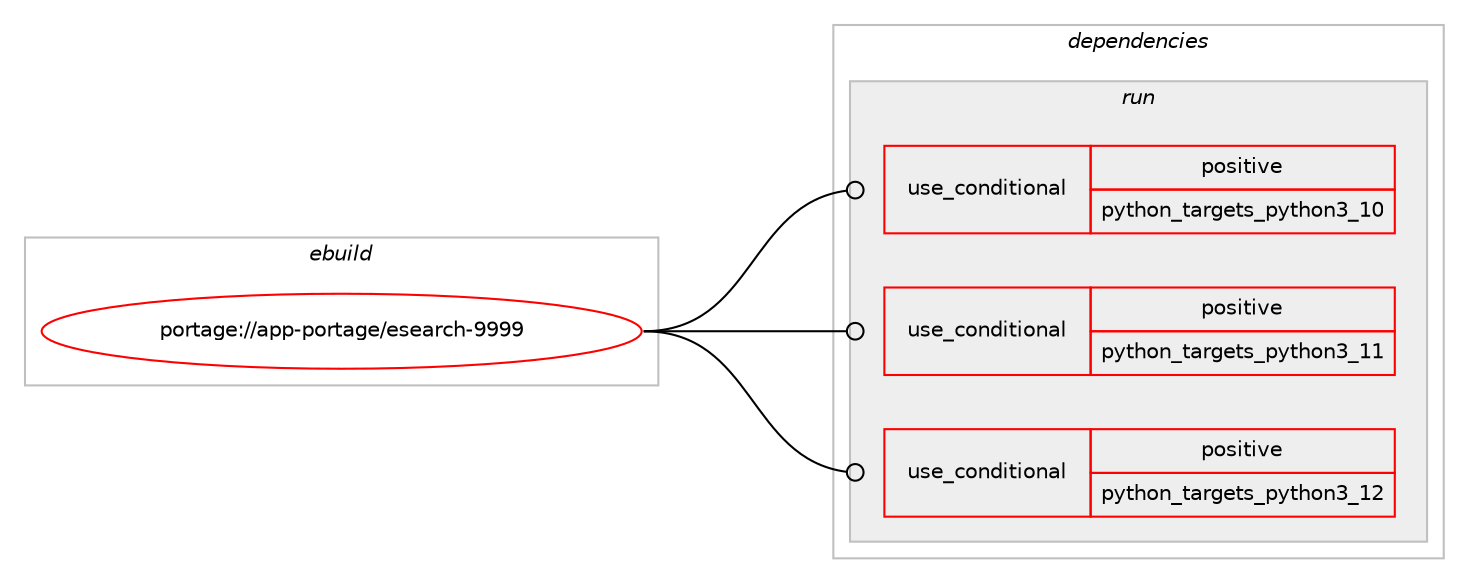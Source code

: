 digraph prolog {

# *************
# Graph options
# *************

newrank=true;
concentrate=true;
compound=true;
graph [rankdir=LR,fontname=Helvetica,fontsize=10,ranksep=1.5];#, ranksep=2.5, nodesep=0.2];
edge  [arrowhead=vee];
node  [fontname=Helvetica,fontsize=10];

# **********
# The ebuild
# **********

subgraph cluster_leftcol {
color=gray;
rank=same;
label=<<i>ebuild</i>>;
id [label="portage://app-portage/esearch-9999", color=red, width=4, href="../app-portage/esearch-9999.svg"];
}

# ****************
# The dependencies
# ****************

subgraph cluster_midcol {
color=gray;
label=<<i>dependencies</i>>;
subgraph cluster_compile {
fillcolor="#eeeeee";
style=filled;
label=<<i>compile</i>>;
# *** BEGIN UNKNOWN DEPENDENCY TYPE (TODO) ***
# id -> package_dependency(portage://app-portage/esearch-9999,install,no,sys-apps,portage,none,[,,],[],[])
# *** END UNKNOWN DEPENDENCY TYPE (TODO) ***

}
subgraph cluster_compileandrun {
fillcolor="#eeeeee";
style=filled;
label=<<i>compile and run</i>>;
}
subgraph cluster_run {
fillcolor="#eeeeee";
style=filled;
label=<<i>run</i>>;
subgraph cond13636 {
dependency22072 [label=<<TABLE BORDER="0" CELLBORDER="1" CELLSPACING="0" CELLPADDING="4"><TR><TD ROWSPAN="3" CELLPADDING="10">use_conditional</TD></TR><TR><TD>positive</TD></TR><TR><TD>python_targets_python3_10</TD></TR></TABLE>>, shape=none, color=red];
# *** BEGIN UNKNOWN DEPENDENCY TYPE (TODO) ***
# dependency22072 -> package_dependency(portage://app-portage/esearch-9999,run,no,dev-lang,python,none,[,,],[slot(3.10)],[use(enable(readline),positive)])
# *** END UNKNOWN DEPENDENCY TYPE (TODO) ***

}
id:e -> dependency22072:w [weight=20,style="solid",arrowhead="odot"];
subgraph cond13637 {
dependency22073 [label=<<TABLE BORDER="0" CELLBORDER="1" CELLSPACING="0" CELLPADDING="4"><TR><TD ROWSPAN="3" CELLPADDING="10">use_conditional</TD></TR><TR><TD>positive</TD></TR><TR><TD>python_targets_python3_11</TD></TR></TABLE>>, shape=none, color=red];
# *** BEGIN UNKNOWN DEPENDENCY TYPE (TODO) ***
# dependency22073 -> package_dependency(portage://app-portage/esearch-9999,run,no,dev-lang,python,none,[,,],[slot(3.11)],[use(enable(readline),positive)])
# *** END UNKNOWN DEPENDENCY TYPE (TODO) ***

}
id:e -> dependency22073:w [weight=20,style="solid",arrowhead="odot"];
subgraph cond13638 {
dependency22074 [label=<<TABLE BORDER="0" CELLBORDER="1" CELLSPACING="0" CELLPADDING="4"><TR><TD ROWSPAN="3" CELLPADDING="10">use_conditional</TD></TR><TR><TD>positive</TD></TR><TR><TD>python_targets_python3_12</TD></TR></TABLE>>, shape=none, color=red];
# *** BEGIN UNKNOWN DEPENDENCY TYPE (TODO) ***
# dependency22074 -> package_dependency(portage://app-portage/esearch-9999,run,no,dev-lang,python,none,[,,],[slot(3.12)],[use(enable(readline),positive)])
# *** END UNKNOWN DEPENDENCY TYPE (TODO) ***

}
id:e -> dependency22074:w [weight=20,style="solid",arrowhead="odot"];
# *** BEGIN UNKNOWN DEPENDENCY TYPE (TODO) ***
# id -> package_dependency(portage://app-portage/esearch-9999,run,no,sys-apps,portage,none,[,,],[],[])
# *** END UNKNOWN DEPENDENCY TYPE (TODO) ***

}
}

# **************
# The candidates
# **************

subgraph cluster_choices {
rank=same;
color=gray;
label=<<i>candidates</i>>;

}

}
